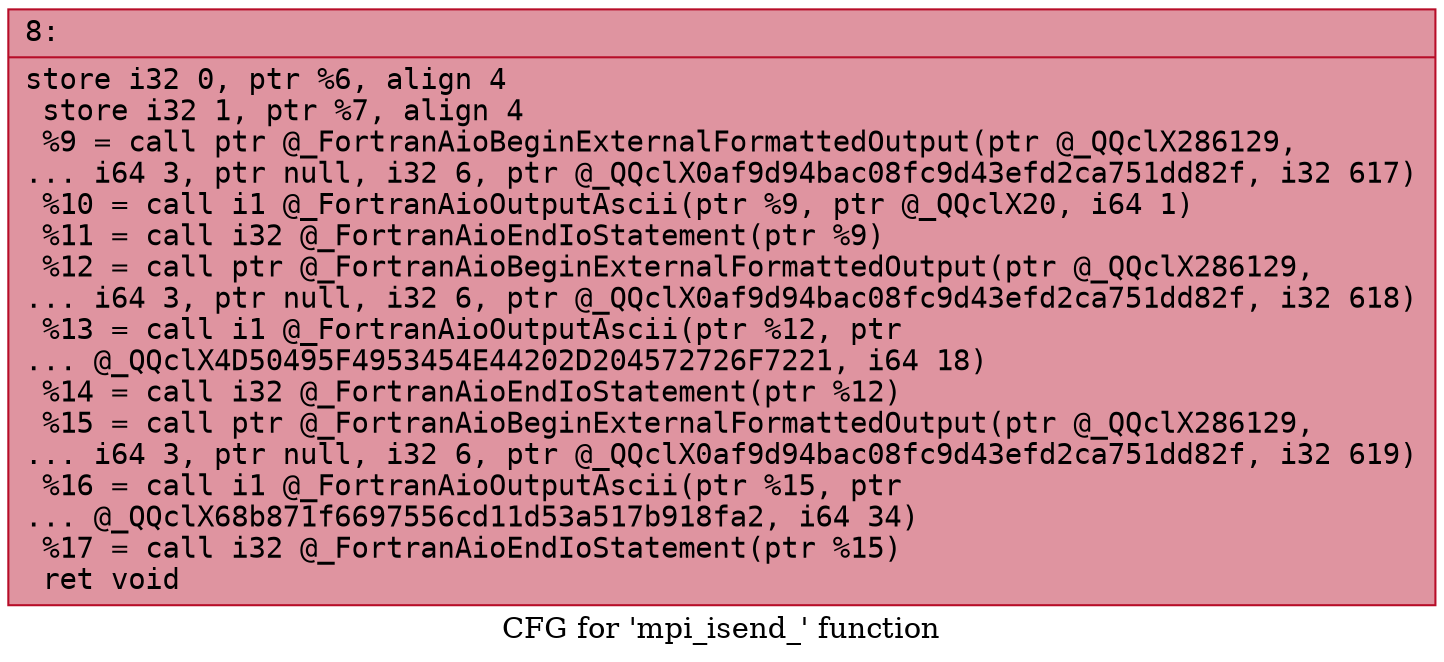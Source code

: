 digraph "CFG for 'mpi_isend_' function" {
	label="CFG for 'mpi_isend_' function";

	Node0x5560a31c6b00 [shape=record,color="#b70d28ff", style=filled, fillcolor="#b70d2870" fontname="Courier",label="{8:\l|  store i32 0, ptr %6, align 4\l  store i32 1, ptr %7, align 4\l  %9 = call ptr @_FortranAioBeginExternalFormattedOutput(ptr @_QQclX286129,\l... i64 3, ptr null, i32 6, ptr @_QQclX0af9d94bac08fc9d43efd2ca751dd82f, i32 617)\l  %10 = call i1 @_FortranAioOutputAscii(ptr %9, ptr @_QQclX20, i64 1)\l  %11 = call i32 @_FortranAioEndIoStatement(ptr %9)\l  %12 = call ptr @_FortranAioBeginExternalFormattedOutput(ptr @_QQclX286129,\l... i64 3, ptr null, i32 6, ptr @_QQclX0af9d94bac08fc9d43efd2ca751dd82f, i32 618)\l  %13 = call i1 @_FortranAioOutputAscii(ptr %12, ptr\l... @_QQclX4D50495F4953454E44202D204572726F7221, i64 18)\l  %14 = call i32 @_FortranAioEndIoStatement(ptr %12)\l  %15 = call ptr @_FortranAioBeginExternalFormattedOutput(ptr @_QQclX286129,\l... i64 3, ptr null, i32 6, ptr @_QQclX0af9d94bac08fc9d43efd2ca751dd82f, i32 619)\l  %16 = call i1 @_FortranAioOutputAscii(ptr %15, ptr\l... @_QQclX68b871f6697556cd11d53a517b918fa2, i64 34)\l  %17 = call i32 @_FortranAioEndIoStatement(ptr %15)\l  ret void\l}"];
}

